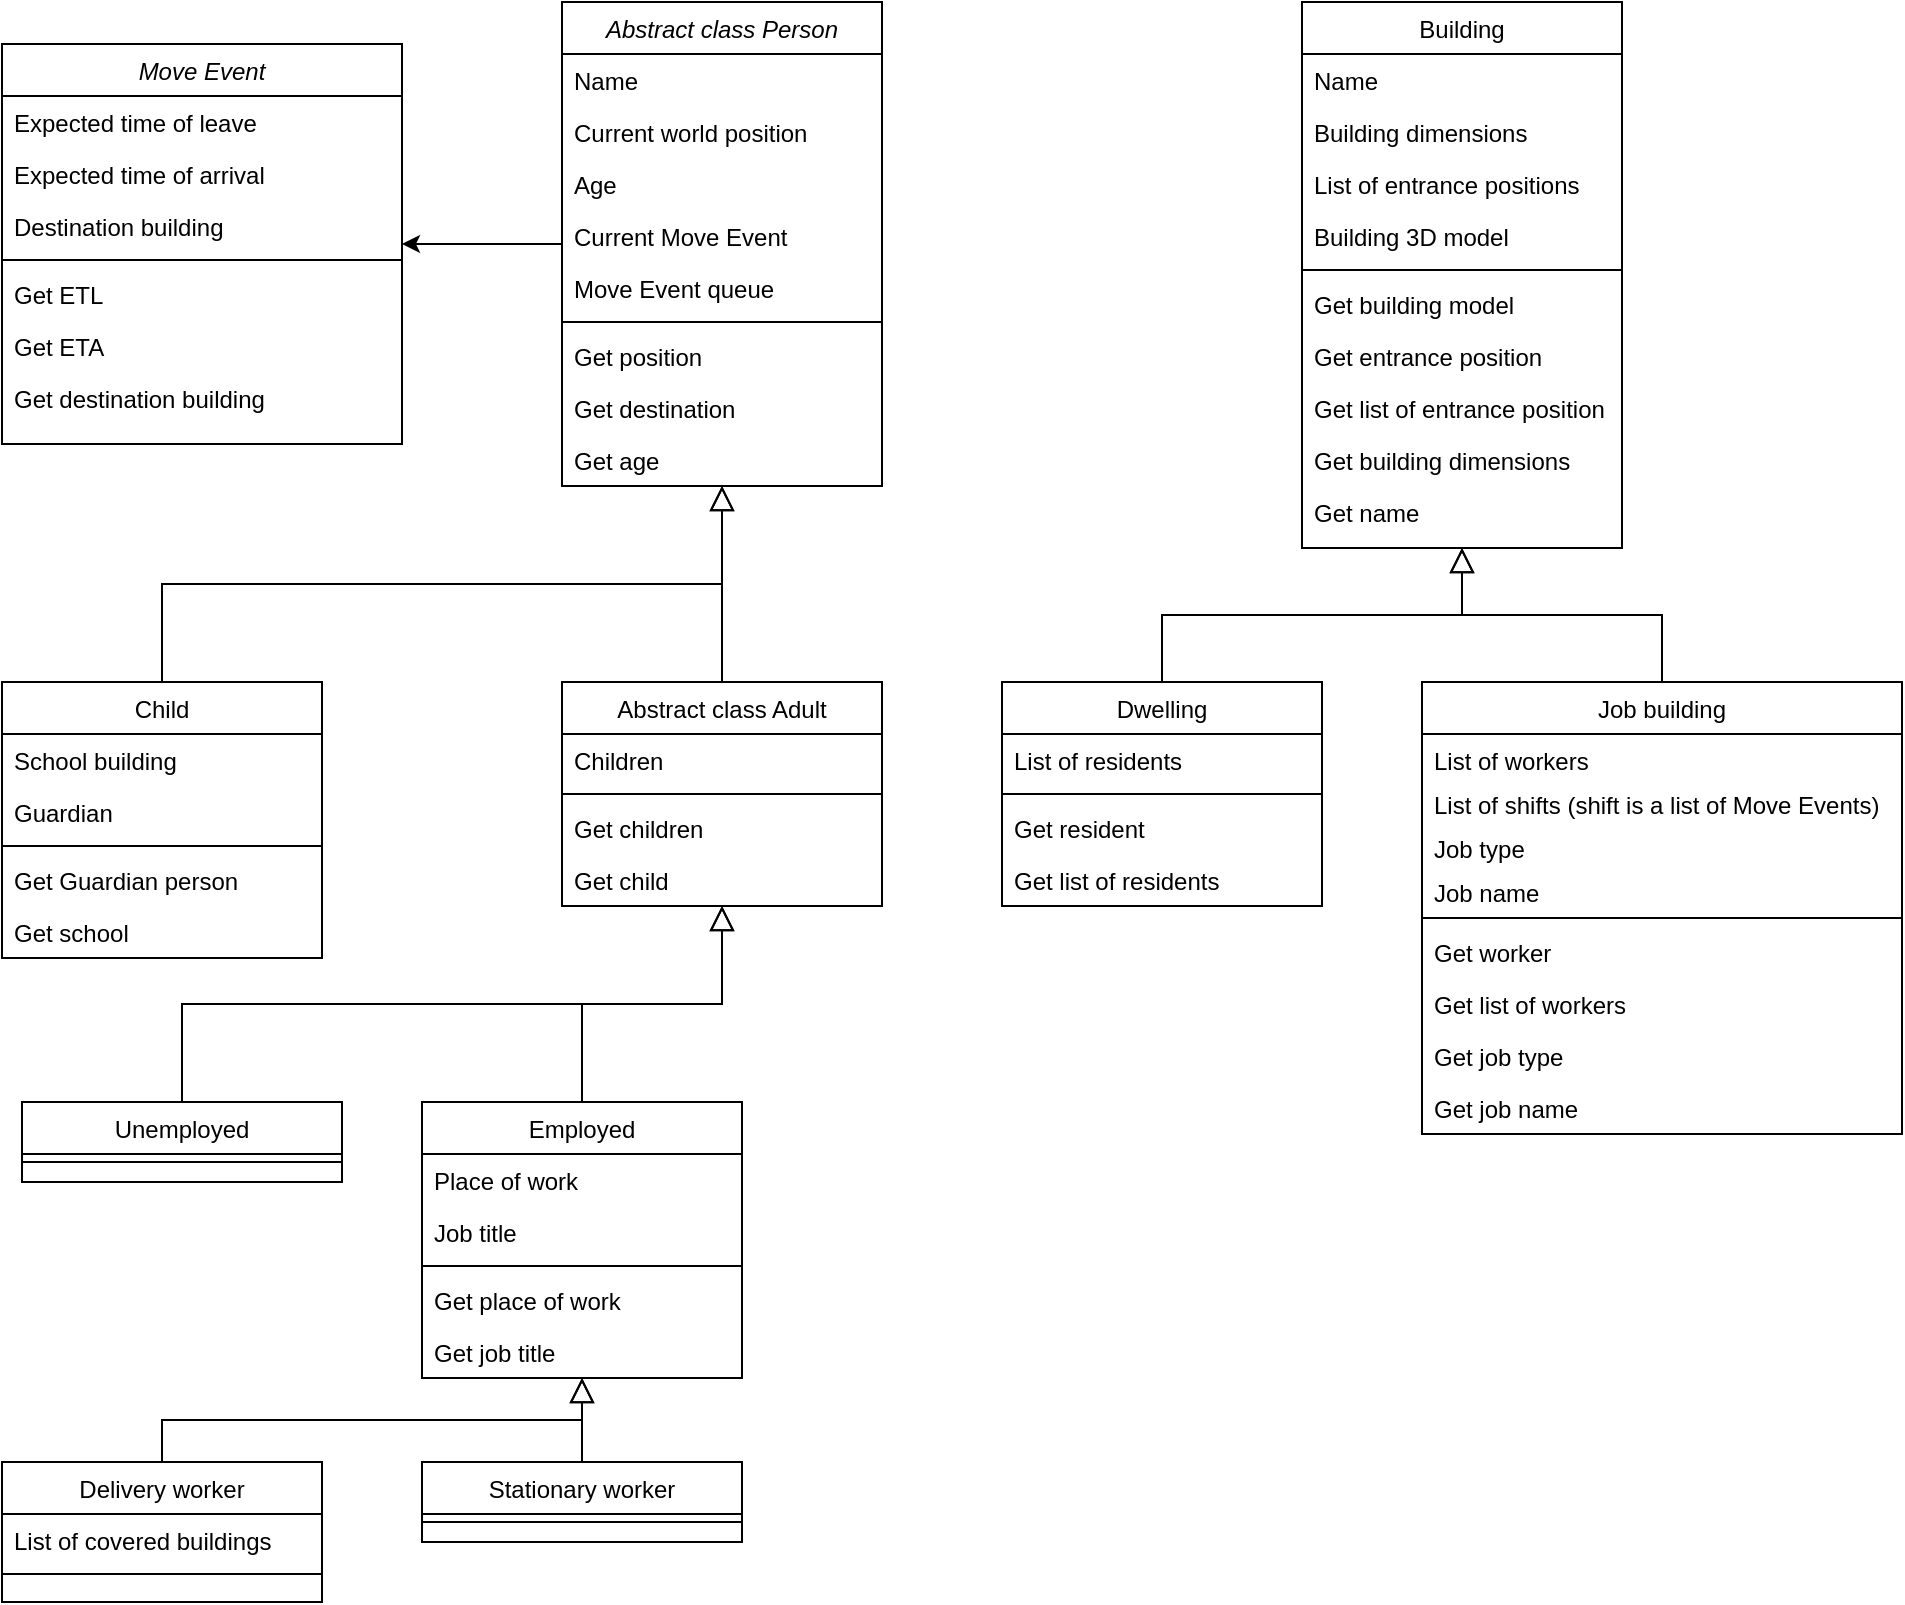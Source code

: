 <mxfile version="18.2.0" type="device"><diagram id="C5RBs43oDa-KdzZeNtuy" name="Page-1"><mxGraphModel dx="1813" dy="546" grid="1" gridSize="10" guides="1" tooltips="1" connect="1" arrows="1" fold="1" page="1" pageScale="1" pageWidth="827" pageHeight="1169" math="0" shadow="0"><root><mxCell id="WIyWlLk6GJQsqaUBKTNV-0"/><mxCell id="WIyWlLk6GJQsqaUBKTNV-1" parent="WIyWlLk6GJQsqaUBKTNV-0"/><mxCell id="vZBoz-uINq3Xw-LRMj6K-29" value="" style="edgeStyle=orthogonalEdgeStyle;rounded=0;orthogonalLoop=1;jettySize=auto;html=1;" edge="1" parent="WIyWlLk6GJQsqaUBKTNV-1" source="zkfFHV4jXpPFQw0GAbJ--0" target="vZBoz-uINq3Xw-LRMj6K-18"><mxGeometry relative="1" as="geometry"/></mxCell><mxCell id="zkfFHV4jXpPFQw0GAbJ--0" value="Abstract class Person" style="swimlane;fontStyle=2;align=center;verticalAlign=top;childLayout=stackLayout;horizontal=1;startSize=26;horizontalStack=0;resizeParent=1;resizeLast=0;collapsible=1;marginBottom=0;rounded=0;shadow=0;strokeWidth=1;" parent="WIyWlLk6GJQsqaUBKTNV-1" vertex="1"><mxGeometry x="220" y="180" width="160" height="242" as="geometry"><mxRectangle x="220" y="120" width="160" height="26" as="alternateBounds"/></mxGeometry></mxCell><mxCell id="zkfFHV4jXpPFQw0GAbJ--1" value="Name" style="text;align=left;verticalAlign=top;spacingLeft=4;spacingRight=4;overflow=hidden;rotatable=0;points=[[0,0.5],[1,0.5]];portConstraint=eastwest;" parent="zkfFHV4jXpPFQw0GAbJ--0" vertex="1"><mxGeometry y="26" width="160" height="26" as="geometry"/></mxCell><mxCell id="zkfFHV4jXpPFQw0GAbJ--2" value="Current world position" style="text;align=left;verticalAlign=top;spacingLeft=4;spacingRight=4;overflow=hidden;rotatable=0;points=[[0,0.5],[1,0.5]];portConstraint=eastwest;rounded=0;shadow=0;html=0;" parent="zkfFHV4jXpPFQw0GAbJ--0" vertex="1"><mxGeometry y="52" width="160" height="26" as="geometry"/></mxCell><mxCell id="zkfFHV4jXpPFQw0GAbJ--3" value="Age" style="text;align=left;verticalAlign=top;spacingLeft=4;spacingRight=4;overflow=hidden;rotatable=0;points=[[0,0.5],[1,0.5]];portConstraint=eastwest;rounded=0;shadow=0;html=0;" parent="zkfFHV4jXpPFQw0GAbJ--0" vertex="1"><mxGeometry y="78" width="160" height="26" as="geometry"/></mxCell><mxCell id="vZBoz-uINq3Xw-LRMj6K-7" value="Current Move Event" style="text;align=left;verticalAlign=top;spacingLeft=4;spacingRight=4;overflow=hidden;rotatable=0;points=[[0,0.5],[1,0.5]];portConstraint=eastwest;rounded=0;shadow=0;html=0;" vertex="1" parent="zkfFHV4jXpPFQw0GAbJ--0"><mxGeometry y="104" width="160" height="26" as="geometry"/></mxCell><mxCell id="vZBoz-uINq3Xw-LRMj6K-12" value="Move Event queue" style="text;align=left;verticalAlign=top;spacingLeft=4;spacingRight=4;overflow=hidden;rotatable=0;points=[[0,0.5],[1,0.5]];portConstraint=eastwest;rounded=0;shadow=0;html=0;" vertex="1" parent="zkfFHV4jXpPFQw0GAbJ--0"><mxGeometry y="130" width="160" height="26" as="geometry"/></mxCell><mxCell id="zkfFHV4jXpPFQw0GAbJ--4" value="" style="line;html=1;strokeWidth=1;align=left;verticalAlign=middle;spacingTop=-1;spacingLeft=3;spacingRight=3;rotatable=0;labelPosition=right;points=[];portConstraint=eastwest;" parent="zkfFHV4jXpPFQw0GAbJ--0" vertex="1"><mxGeometry y="156" width="160" height="8" as="geometry"/></mxCell><mxCell id="vZBoz-uINq3Xw-LRMj6K-14" value="Get position" style="text;align=left;verticalAlign=top;spacingLeft=4;spacingRight=4;overflow=hidden;rotatable=0;points=[[0,0.5],[1,0.5]];portConstraint=eastwest;rounded=0;shadow=0;html=0;" vertex="1" parent="zkfFHV4jXpPFQw0GAbJ--0"><mxGeometry y="164" width="160" height="26" as="geometry"/></mxCell><mxCell id="vZBoz-uINq3Xw-LRMj6K-15" value="Get destination" style="text;align=left;verticalAlign=top;spacingLeft=4;spacingRight=4;overflow=hidden;rotatable=0;points=[[0,0.5],[1,0.5]];portConstraint=eastwest;rounded=0;shadow=0;html=0;" vertex="1" parent="zkfFHV4jXpPFQw0GAbJ--0"><mxGeometry y="190" width="160" height="26" as="geometry"/></mxCell><mxCell id="vZBoz-uINq3Xw-LRMj6K-63" value="Get age" style="text;align=left;verticalAlign=top;spacingLeft=4;spacingRight=4;overflow=hidden;rotatable=0;points=[[0,0.5],[1,0.5]];portConstraint=eastwest;rounded=0;shadow=0;html=0;" vertex="1" parent="zkfFHV4jXpPFQw0GAbJ--0"><mxGeometry y="216" width="160" height="26" as="geometry"/></mxCell><mxCell id="zkfFHV4jXpPFQw0GAbJ--6" value="Child" style="swimlane;fontStyle=0;align=center;verticalAlign=top;childLayout=stackLayout;horizontal=1;startSize=26;horizontalStack=0;resizeParent=1;resizeLast=0;collapsible=1;marginBottom=0;rounded=0;shadow=0;strokeWidth=1;" parent="WIyWlLk6GJQsqaUBKTNV-1" vertex="1"><mxGeometry x="-60" y="520" width="160" height="138" as="geometry"><mxRectangle x="130" y="380" width="160" height="26" as="alternateBounds"/></mxGeometry></mxCell><mxCell id="zkfFHV4jXpPFQw0GAbJ--7" value="School building" style="text;align=left;verticalAlign=top;spacingLeft=4;spacingRight=4;overflow=hidden;rotatable=0;points=[[0,0.5],[1,0.5]];portConstraint=eastwest;" parent="zkfFHV4jXpPFQw0GAbJ--6" vertex="1"><mxGeometry y="26" width="160" height="26" as="geometry"/></mxCell><mxCell id="zkfFHV4jXpPFQw0GAbJ--8" value="Guardian" style="text;align=left;verticalAlign=top;spacingLeft=4;spacingRight=4;overflow=hidden;rotatable=0;points=[[0,0.5],[1,0.5]];portConstraint=eastwest;rounded=0;shadow=0;html=0;" parent="zkfFHV4jXpPFQw0GAbJ--6" vertex="1"><mxGeometry y="52" width="160" height="26" as="geometry"/></mxCell><mxCell id="zkfFHV4jXpPFQw0GAbJ--9" value="" style="line;html=1;strokeWidth=1;align=left;verticalAlign=middle;spacingTop=-1;spacingLeft=3;spacingRight=3;rotatable=0;labelPosition=right;points=[];portConstraint=eastwest;" parent="zkfFHV4jXpPFQw0GAbJ--6" vertex="1"><mxGeometry y="78" width="160" height="8" as="geometry"/></mxCell><mxCell id="zkfFHV4jXpPFQw0GAbJ--11" value="Get Guardian person" style="text;align=left;verticalAlign=top;spacingLeft=4;spacingRight=4;overflow=hidden;rotatable=0;points=[[0,0.5],[1,0.5]];portConstraint=eastwest;" parent="zkfFHV4jXpPFQw0GAbJ--6" vertex="1"><mxGeometry y="86" width="160" height="26" as="geometry"/></mxCell><mxCell id="vZBoz-uINq3Xw-LRMj6K-35" value="Get school" style="text;align=left;verticalAlign=top;spacingLeft=4;spacingRight=4;overflow=hidden;rotatable=0;points=[[0,0.5],[1,0.5]];portConstraint=eastwest;" vertex="1" parent="zkfFHV4jXpPFQw0GAbJ--6"><mxGeometry y="112" width="160" height="26" as="geometry"/></mxCell><mxCell id="zkfFHV4jXpPFQw0GAbJ--12" value="" style="endArrow=block;endSize=10;endFill=0;shadow=0;strokeWidth=1;rounded=0;edgeStyle=elbowEdgeStyle;elbow=vertical;" parent="WIyWlLk6GJQsqaUBKTNV-1" source="zkfFHV4jXpPFQw0GAbJ--6" target="zkfFHV4jXpPFQw0GAbJ--0" edge="1"><mxGeometry width="160" relative="1" as="geometry"><mxPoint x="200" y="203" as="sourcePoint"/><mxPoint x="200" y="203" as="targetPoint"/></mxGeometry></mxCell><mxCell id="zkfFHV4jXpPFQw0GAbJ--13" value="Abstract class Adult" style="swimlane;fontStyle=0;align=center;verticalAlign=top;childLayout=stackLayout;horizontal=1;startSize=26;horizontalStack=0;resizeParent=1;resizeLast=0;collapsible=1;marginBottom=0;rounded=0;shadow=0;strokeWidth=1;" parent="WIyWlLk6GJQsqaUBKTNV-1" vertex="1"><mxGeometry x="220" y="520" width="160" height="112" as="geometry"><mxRectangle x="340" y="380" width="170" height="26" as="alternateBounds"/></mxGeometry></mxCell><mxCell id="zkfFHV4jXpPFQw0GAbJ--14" value="Children" style="text;align=left;verticalAlign=top;spacingLeft=4;spacingRight=4;overflow=hidden;rotatable=0;points=[[0,0.5],[1,0.5]];portConstraint=eastwest;" parent="zkfFHV4jXpPFQw0GAbJ--13" vertex="1"><mxGeometry y="26" width="160" height="26" as="geometry"/></mxCell><mxCell id="zkfFHV4jXpPFQw0GAbJ--15" value="" style="line;html=1;strokeWidth=1;align=left;verticalAlign=middle;spacingTop=-1;spacingLeft=3;spacingRight=3;rotatable=0;labelPosition=right;points=[];portConstraint=eastwest;" parent="zkfFHV4jXpPFQw0GAbJ--13" vertex="1"><mxGeometry y="52" width="160" height="8" as="geometry"/></mxCell><mxCell id="vZBoz-uINq3Xw-LRMj6K-36" value="Get children" style="text;align=left;verticalAlign=top;spacingLeft=4;spacingRight=4;overflow=hidden;rotatable=0;points=[[0,0.5],[1,0.5]];portConstraint=eastwest;" vertex="1" parent="zkfFHV4jXpPFQw0GAbJ--13"><mxGeometry y="60" width="160" height="26" as="geometry"/></mxCell><mxCell id="vZBoz-uINq3Xw-LRMj6K-37" value="Get child" style="text;align=left;verticalAlign=top;spacingLeft=4;spacingRight=4;overflow=hidden;rotatable=0;points=[[0,0.5],[1,0.5]];portConstraint=eastwest;" vertex="1" parent="zkfFHV4jXpPFQw0GAbJ--13"><mxGeometry y="86" width="160" height="26" as="geometry"/></mxCell><mxCell id="zkfFHV4jXpPFQw0GAbJ--16" value="" style="endArrow=block;endSize=10;endFill=0;shadow=0;strokeWidth=1;rounded=0;edgeStyle=elbowEdgeStyle;elbow=vertical;" parent="WIyWlLk6GJQsqaUBKTNV-1" source="zkfFHV4jXpPFQw0GAbJ--13" target="zkfFHV4jXpPFQw0GAbJ--0" edge="1"><mxGeometry width="160" relative="1" as="geometry"><mxPoint x="210" y="373" as="sourcePoint"/><mxPoint x="310" y="271" as="targetPoint"/></mxGeometry></mxCell><mxCell id="vZBoz-uINq3Xw-LRMj6K-18" value="Move Event" style="swimlane;fontStyle=2;align=center;verticalAlign=top;childLayout=stackLayout;horizontal=1;startSize=26;horizontalStack=0;resizeParent=1;resizeLast=0;collapsible=1;marginBottom=0;rounded=0;shadow=0;strokeWidth=1;" vertex="1" parent="WIyWlLk6GJQsqaUBKTNV-1"><mxGeometry x="-60" y="201" width="200" height="200" as="geometry"><mxRectangle x="220" y="120" width="160" height="26" as="alternateBounds"/></mxGeometry></mxCell><mxCell id="vZBoz-uINq3Xw-LRMj6K-19" value="Expected time of leave" style="text;align=left;verticalAlign=top;spacingLeft=4;spacingRight=4;overflow=hidden;rotatable=0;points=[[0,0.5],[1,0.5]];portConstraint=eastwest;" vertex="1" parent="vZBoz-uINq3Xw-LRMj6K-18"><mxGeometry y="26" width="200" height="26" as="geometry"/></mxCell><mxCell id="vZBoz-uINq3Xw-LRMj6K-20" value="Expected time of arrival" style="text;align=left;verticalAlign=top;spacingLeft=4;spacingRight=4;overflow=hidden;rotatable=0;points=[[0,0.5],[1,0.5]];portConstraint=eastwest;rounded=0;shadow=0;html=0;" vertex="1" parent="vZBoz-uINq3Xw-LRMj6K-18"><mxGeometry y="52" width="200" height="26" as="geometry"/></mxCell><mxCell id="vZBoz-uINq3Xw-LRMj6K-30" value="Destination building" style="text;align=left;verticalAlign=top;spacingLeft=4;spacingRight=4;overflow=hidden;rotatable=0;points=[[0,0.5],[1,0.5]];portConstraint=eastwest;rounded=0;shadow=0;html=0;" vertex="1" parent="vZBoz-uINq3Xw-LRMj6K-18"><mxGeometry y="78" width="200" height="26" as="geometry"/></mxCell><mxCell id="vZBoz-uINq3Xw-LRMj6K-25" value="" style="line;html=1;strokeWidth=1;align=left;verticalAlign=middle;spacingTop=-1;spacingLeft=3;spacingRight=3;rotatable=0;labelPosition=right;points=[];portConstraint=eastwest;" vertex="1" parent="vZBoz-uINq3Xw-LRMj6K-18"><mxGeometry y="104" width="200" height="8" as="geometry"/></mxCell><mxCell id="vZBoz-uINq3Xw-LRMj6K-26" value="Get ETL" style="text;align=left;verticalAlign=top;spacingLeft=4;spacingRight=4;overflow=hidden;rotatable=0;points=[[0,0.5],[1,0.5]];portConstraint=eastwest;rounded=0;shadow=0;html=0;" vertex="1" parent="vZBoz-uINq3Xw-LRMj6K-18"><mxGeometry y="112" width="200" height="26" as="geometry"/></mxCell><mxCell id="vZBoz-uINq3Xw-LRMj6K-27" value="Get ETA" style="text;align=left;verticalAlign=top;spacingLeft=4;spacingRight=4;overflow=hidden;rotatable=0;points=[[0,0.5],[1,0.5]];portConstraint=eastwest;rounded=0;shadow=0;html=0;" vertex="1" parent="vZBoz-uINq3Xw-LRMj6K-18"><mxGeometry y="138" width="200" height="26" as="geometry"/></mxCell><mxCell id="vZBoz-uINq3Xw-LRMj6K-28" value="Get destination building" style="text;align=left;verticalAlign=top;spacingLeft=4;spacingRight=4;overflow=hidden;rotatable=0;points=[[0,0.5],[1,0.5]];portConstraint=eastwest;rounded=0;shadow=0;html=0;" vertex="1" parent="vZBoz-uINq3Xw-LRMj6K-18"><mxGeometry y="164" width="200" height="26" as="geometry"/></mxCell><mxCell id="vZBoz-uINq3Xw-LRMj6K-56" style="edgeStyle=orthogonalEdgeStyle;rounded=0;orthogonalLoop=1;jettySize=auto;html=1;exitX=0.5;exitY=0;exitDx=0;exitDy=0;endArrow=block;endFill=0;endSize=10;" edge="1" parent="WIyWlLk6GJQsqaUBKTNV-1" source="vZBoz-uINq3Xw-LRMj6K-51" target="zkfFHV4jXpPFQw0GAbJ--13"><mxGeometry relative="1" as="geometry"/></mxCell><mxCell id="vZBoz-uINq3Xw-LRMj6K-51" value="Unemployed" style="swimlane;fontStyle=0;align=center;verticalAlign=top;childLayout=stackLayout;horizontal=1;startSize=26;horizontalStack=0;resizeParent=1;resizeLast=0;collapsible=1;marginBottom=0;rounded=0;shadow=0;strokeWidth=1;" vertex="1" parent="WIyWlLk6GJQsqaUBKTNV-1"><mxGeometry x="-50" y="730" width="160" height="40" as="geometry"><mxRectangle x="340" y="380" width="170" height="26" as="alternateBounds"/></mxGeometry></mxCell><mxCell id="vZBoz-uINq3Xw-LRMj6K-53" value="" style="line;html=1;strokeWidth=1;align=left;verticalAlign=middle;spacingTop=-1;spacingLeft=3;spacingRight=3;rotatable=0;labelPosition=right;points=[];portConstraint=eastwest;" vertex="1" parent="vZBoz-uINq3Xw-LRMj6K-51"><mxGeometry y="26" width="160" height="8" as="geometry"/></mxCell><mxCell id="vZBoz-uINq3Xw-LRMj6K-69" style="edgeStyle=orthogonalEdgeStyle;rounded=0;orthogonalLoop=1;jettySize=auto;html=1;exitX=0.5;exitY=0;exitDx=0;exitDy=0;endArrow=block;endFill=0;endSize=10;" edge="1" parent="WIyWlLk6GJQsqaUBKTNV-1" source="vZBoz-uINq3Xw-LRMj6K-64" target="zkfFHV4jXpPFQw0GAbJ--13"><mxGeometry relative="1" as="geometry"/></mxCell><mxCell id="vZBoz-uINq3Xw-LRMj6K-64" value="Employed" style="swimlane;fontStyle=0;align=center;verticalAlign=top;childLayout=stackLayout;horizontal=1;startSize=26;horizontalStack=0;resizeParent=1;resizeLast=0;collapsible=1;marginBottom=0;rounded=0;shadow=0;strokeWidth=1;" vertex="1" parent="WIyWlLk6GJQsqaUBKTNV-1"><mxGeometry x="150" y="730" width="160" height="138" as="geometry"><mxRectangle x="340" y="380" width="170" height="26" as="alternateBounds"/></mxGeometry></mxCell><mxCell id="vZBoz-uINq3Xw-LRMj6K-65" value="Place of work" style="text;align=left;verticalAlign=top;spacingLeft=4;spacingRight=4;overflow=hidden;rotatable=0;points=[[0,0.5],[1,0.5]];portConstraint=eastwest;" vertex="1" parent="vZBoz-uINq3Xw-LRMj6K-64"><mxGeometry y="26" width="160" height="26" as="geometry"/></mxCell><mxCell id="vZBoz-uINq3Xw-LRMj6K-86" value="Job title" style="text;align=left;verticalAlign=top;spacingLeft=4;spacingRight=4;overflow=hidden;rotatable=0;points=[[0,0.5],[1,0.5]];portConstraint=eastwest;" vertex="1" parent="vZBoz-uINq3Xw-LRMj6K-64"><mxGeometry y="52" width="160" height="26" as="geometry"/></mxCell><mxCell id="vZBoz-uINq3Xw-LRMj6K-66" value="" style="line;html=1;strokeWidth=1;align=left;verticalAlign=middle;spacingTop=-1;spacingLeft=3;spacingRight=3;rotatable=0;labelPosition=right;points=[];portConstraint=eastwest;" vertex="1" parent="vZBoz-uINq3Xw-LRMj6K-64"><mxGeometry y="78" width="160" height="8" as="geometry"/></mxCell><mxCell id="vZBoz-uINq3Xw-LRMj6K-67" value="Get place of work" style="text;align=left;verticalAlign=top;spacingLeft=4;spacingRight=4;overflow=hidden;rotatable=0;points=[[0,0.5],[1,0.5]];portConstraint=eastwest;" vertex="1" parent="vZBoz-uINq3Xw-LRMj6K-64"><mxGeometry y="86" width="160" height="26" as="geometry"/></mxCell><mxCell id="vZBoz-uINq3Xw-LRMj6K-87" value="Get job title" style="text;align=left;verticalAlign=top;spacingLeft=4;spacingRight=4;overflow=hidden;rotatable=0;points=[[0,0.5],[1,0.5]];portConstraint=eastwest;" vertex="1" parent="vZBoz-uINq3Xw-LRMj6K-64"><mxGeometry y="112" width="160" height="26" as="geometry"/></mxCell><mxCell id="vZBoz-uINq3Xw-LRMj6K-76" style="edgeStyle=orthogonalEdgeStyle;rounded=0;orthogonalLoop=1;jettySize=auto;html=1;exitX=0.5;exitY=0;exitDx=0;exitDy=0;endArrow=block;endFill=0;endSize=10;" edge="1" parent="WIyWlLk6GJQsqaUBKTNV-1" source="vZBoz-uINq3Xw-LRMj6K-70" target="vZBoz-uINq3Xw-LRMj6K-64"><mxGeometry relative="1" as="geometry"/></mxCell><mxCell id="vZBoz-uINq3Xw-LRMj6K-70" value="Stationary worker" style="swimlane;fontStyle=0;align=center;verticalAlign=top;childLayout=stackLayout;horizontal=1;startSize=26;horizontalStack=0;resizeParent=1;resizeLast=0;collapsible=1;marginBottom=0;rounded=0;shadow=0;strokeWidth=1;" vertex="1" parent="WIyWlLk6GJQsqaUBKTNV-1"><mxGeometry x="150" y="910" width="160" height="40" as="geometry"><mxRectangle x="340" y="380" width="170" height="26" as="alternateBounds"/></mxGeometry></mxCell><mxCell id="vZBoz-uINq3Xw-LRMj6K-72" value="" style="line;html=1;strokeWidth=1;align=left;verticalAlign=middle;spacingTop=-1;spacingLeft=3;spacingRight=3;rotatable=0;labelPosition=right;points=[];portConstraint=eastwest;" vertex="1" parent="vZBoz-uINq3Xw-LRMj6K-70"><mxGeometry y="26" width="160" height="8" as="geometry"/></mxCell><mxCell id="vZBoz-uINq3Xw-LRMj6K-79" style="edgeStyle=orthogonalEdgeStyle;rounded=0;orthogonalLoop=1;jettySize=auto;html=1;exitX=0.5;exitY=0;exitDx=0;exitDy=0;endArrow=block;endFill=0;endSize=10;" edge="1" parent="WIyWlLk6GJQsqaUBKTNV-1" source="vZBoz-uINq3Xw-LRMj6K-77" target="vZBoz-uINq3Xw-LRMj6K-64"><mxGeometry relative="1" as="geometry"/></mxCell><mxCell id="vZBoz-uINq3Xw-LRMj6K-77" value="Delivery worker" style="swimlane;fontStyle=0;align=center;verticalAlign=top;childLayout=stackLayout;horizontal=1;startSize=26;horizontalStack=0;resizeParent=1;resizeLast=0;collapsible=1;marginBottom=0;rounded=0;shadow=0;strokeWidth=1;" vertex="1" parent="WIyWlLk6GJQsqaUBKTNV-1"><mxGeometry x="-60" y="910" width="160" height="70" as="geometry"><mxRectangle x="340" y="380" width="170" height="26" as="alternateBounds"/></mxGeometry></mxCell><mxCell id="vZBoz-uINq3Xw-LRMj6K-81" value="List of covered buildings" style="text;align=left;verticalAlign=top;spacingLeft=4;spacingRight=4;overflow=hidden;rotatable=0;points=[[0,0.5],[1,0.5]];portConstraint=eastwest;" vertex="1" parent="vZBoz-uINq3Xw-LRMj6K-77"><mxGeometry y="26" width="160" height="26" as="geometry"/></mxCell><mxCell id="vZBoz-uINq3Xw-LRMj6K-78" value="" style="line;html=1;strokeWidth=1;align=left;verticalAlign=middle;spacingTop=-1;spacingLeft=3;spacingRight=3;rotatable=0;labelPosition=right;points=[];portConstraint=eastwest;" vertex="1" parent="vZBoz-uINq3Xw-LRMj6K-77"><mxGeometry y="52" width="160" height="8" as="geometry"/></mxCell><mxCell id="vZBoz-uINq3Xw-LRMj6K-90" value="Building" style="swimlane;fontStyle=0;align=center;verticalAlign=top;childLayout=stackLayout;horizontal=1;startSize=26;horizontalStack=0;resizeParent=1;resizeLast=0;collapsible=1;marginBottom=0;rounded=0;shadow=0;strokeWidth=1;" vertex="1" parent="WIyWlLk6GJQsqaUBKTNV-1"><mxGeometry x="590" y="180" width="160" height="273" as="geometry"><mxRectangle x="220" y="120" width="160" height="26" as="alternateBounds"/></mxGeometry></mxCell><mxCell id="vZBoz-uINq3Xw-LRMj6K-91" value="Name" style="text;align=left;verticalAlign=top;spacingLeft=4;spacingRight=4;overflow=hidden;rotatable=0;points=[[0,0.5],[1,0.5]];portConstraint=eastwest;" vertex="1" parent="vZBoz-uINq3Xw-LRMj6K-90"><mxGeometry y="26" width="160" height="26" as="geometry"/></mxCell><mxCell id="vZBoz-uINq3Xw-LRMj6K-92" value="Building dimensions" style="text;align=left;verticalAlign=top;spacingLeft=4;spacingRight=4;overflow=hidden;rotatable=0;points=[[0,0.5],[1,0.5]];portConstraint=eastwest;rounded=0;shadow=0;html=0;" vertex="1" parent="vZBoz-uINq3Xw-LRMj6K-90"><mxGeometry y="52" width="160" height="26" as="geometry"/></mxCell><mxCell id="vZBoz-uINq3Xw-LRMj6K-93" value="List of entrance positions" style="text;align=left;verticalAlign=top;spacingLeft=4;spacingRight=4;overflow=hidden;rotatable=0;points=[[0,0.5],[1,0.5]];portConstraint=eastwest;rounded=0;shadow=0;html=0;" vertex="1" parent="vZBoz-uINq3Xw-LRMj6K-90"><mxGeometry y="78" width="160" height="26" as="geometry"/></mxCell><mxCell id="vZBoz-uINq3Xw-LRMj6K-104" value="Building 3D model" style="text;align=left;verticalAlign=top;spacingLeft=4;spacingRight=4;overflow=hidden;rotatable=0;points=[[0,0.5],[1,0.5]];portConstraint=eastwest;rounded=0;shadow=0;html=0;" vertex="1" parent="vZBoz-uINq3Xw-LRMj6K-90"><mxGeometry y="104" width="160" height="26" as="geometry"/></mxCell><mxCell id="vZBoz-uINq3Xw-LRMj6K-98" value="" style="line;html=1;strokeWidth=1;align=left;verticalAlign=middle;spacingTop=-1;spacingLeft=3;spacingRight=3;rotatable=0;labelPosition=right;points=[];portConstraint=eastwest;" vertex="1" parent="vZBoz-uINq3Xw-LRMj6K-90"><mxGeometry y="130" width="160" height="8" as="geometry"/></mxCell><mxCell id="vZBoz-uINq3Xw-LRMj6K-99" value="Get building model" style="text;align=left;verticalAlign=top;spacingLeft=4;spacingRight=4;overflow=hidden;rotatable=0;points=[[0,0.5],[1,0.5]];portConstraint=eastwest;rounded=0;shadow=0;html=0;" vertex="1" parent="vZBoz-uINq3Xw-LRMj6K-90"><mxGeometry y="138" width="160" height="26" as="geometry"/></mxCell><mxCell id="vZBoz-uINq3Xw-LRMj6K-100" value="Get entrance position" style="text;align=left;verticalAlign=top;spacingLeft=4;spacingRight=4;overflow=hidden;rotatable=0;points=[[0,0.5],[1,0.5]];portConstraint=eastwest;rounded=0;shadow=0;html=0;" vertex="1" parent="vZBoz-uINq3Xw-LRMj6K-90"><mxGeometry y="164" width="160" height="26" as="geometry"/></mxCell><mxCell id="vZBoz-uINq3Xw-LRMj6K-101" value="Get list of entrance position" style="text;align=left;verticalAlign=top;spacingLeft=4;spacingRight=4;overflow=hidden;rotatable=0;points=[[0,0.5],[1,0.5]];portConstraint=eastwest;rounded=0;shadow=0;html=0;" vertex="1" parent="vZBoz-uINq3Xw-LRMj6K-90"><mxGeometry y="190" width="160" height="26" as="geometry"/></mxCell><mxCell id="vZBoz-uINq3Xw-LRMj6K-102" value="Get building dimensions" style="text;align=left;verticalAlign=top;spacingLeft=4;spacingRight=4;overflow=hidden;rotatable=0;points=[[0,0.5],[1,0.5]];portConstraint=eastwest;rounded=0;shadow=0;html=0;" vertex="1" parent="vZBoz-uINq3Xw-LRMj6K-90"><mxGeometry y="216" width="160" height="26" as="geometry"/></mxCell><mxCell id="vZBoz-uINq3Xw-LRMj6K-103" value="Get name" style="text;align=left;verticalAlign=top;spacingLeft=4;spacingRight=4;overflow=hidden;rotatable=0;points=[[0,0.5],[1,0.5]];portConstraint=eastwest;rounded=0;shadow=0;html=0;" vertex="1" parent="vZBoz-uINq3Xw-LRMj6K-90"><mxGeometry y="242" width="160" height="26" as="geometry"/></mxCell><mxCell id="vZBoz-uINq3Xw-LRMj6K-110" style="edgeStyle=orthogonalEdgeStyle;rounded=0;orthogonalLoop=1;jettySize=auto;html=1;exitX=0.5;exitY=0;exitDx=0;exitDy=0;endArrow=block;endFill=0;endSize=10;" edge="1" parent="WIyWlLk6GJQsqaUBKTNV-1" source="vZBoz-uINq3Xw-LRMj6K-105" target="vZBoz-uINq3Xw-LRMj6K-90"><mxGeometry relative="1" as="geometry"/></mxCell><mxCell id="vZBoz-uINq3Xw-LRMj6K-105" value="Dwelling" style="swimlane;fontStyle=0;align=center;verticalAlign=top;childLayout=stackLayout;horizontal=1;startSize=26;horizontalStack=0;resizeParent=1;resizeLast=0;collapsible=1;marginBottom=0;rounded=0;shadow=0;strokeWidth=1;" vertex="1" parent="WIyWlLk6GJQsqaUBKTNV-1"><mxGeometry x="440" y="520" width="160" height="112" as="geometry"><mxRectangle x="340" y="380" width="170" height="26" as="alternateBounds"/></mxGeometry></mxCell><mxCell id="vZBoz-uINq3Xw-LRMj6K-106" value="List of residents" style="text;align=left;verticalAlign=top;spacingLeft=4;spacingRight=4;overflow=hidden;rotatable=0;points=[[0,0.5],[1,0.5]];portConstraint=eastwest;" vertex="1" parent="vZBoz-uINq3Xw-LRMj6K-105"><mxGeometry y="26" width="160" height="26" as="geometry"/></mxCell><mxCell id="vZBoz-uINq3Xw-LRMj6K-107" value="" style="line;html=1;strokeWidth=1;align=left;verticalAlign=middle;spacingTop=-1;spacingLeft=3;spacingRight=3;rotatable=0;labelPosition=right;points=[];portConstraint=eastwest;" vertex="1" parent="vZBoz-uINq3Xw-LRMj6K-105"><mxGeometry y="52" width="160" height="8" as="geometry"/></mxCell><mxCell id="vZBoz-uINq3Xw-LRMj6K-108" value="Get resident" style="text;align=left;verticalAlign=top;spacingLeft=4;spacingRight=4;overflow=hidden;rotatable=0;points=[[0,0.5],[1,0.5]];portConstraint=eastwest;" vertex="1" parent="vZBoz-uINq3Xw-LRMj6K-105"><mxGeometry y="60" width="160" height="26" as="geometry"/></mxCell><mxCell id="vZBoz-uINq3Xw-LRMj6K-109" value="Get list of residents" style="text;align=left;verticalAlign=top;spacingLeft=4;spacingRight=4;overflow=hidden;rotatable=0;points=[[0,0.5],[1,0.5]];portConstraint=eastwest;" vertex="1" parent="vZBoz-uINq3Xw-LRMj6K-105"><mxGeometry y="86" width="160" height="26" as="geometry"/></mxCell><mxCell id="vZBoz-uINq3Xw-LRMj6K-116" style="edgeStyle=orthogonalEdgeStyle;rounded=0;orthogonalLoop=1;jettySize=auto;html=1;exitX=0.5;exitY=0;exitDx=0;exitDy=0;endArrow=block;endFill=0;endSize=10;" edge="1" parent="WIyWlLk6GJQsqaUBKTNV-1" source="vZBoz-uINq3Xw-LRMj6K-111" target="vZBoz-uINq3Xw-LRMj6K-90"><mxGeometry relative="1" as="geometry"/></mxCell><mxCell id="vZBoz-uINq3Xw-LRMj6K-111" value="Job building" style="swimlane;fontStyle=0;align=center;verticalAlign=top;childLayout=stackLayout;horizontal=1;startSize=26;horizontalStack=0;resizeParent=1;resizeLast=0;collapsible=1;marginBottom=0;rounded=0;shadow=0;strokeWidth=1;" vertex="1" parent="WIyWlLk6GJQsqaUBKTNV-1"><mxGeometry x="650" y="520" width="240" height="226" as="geometry"><mxRectangle x="340" y="380" width="170" height="26" as="alternateBounds"/></mxGeometry></mxCell><mxCell id="vZBoz-uINq3Xw-LRMj6K-117" value="List of workers" style="text;align=left;verticalAlign=top;spacingLeft=4;spacingRight=4;overflow=hidden;rotatable=0;points=[[0,0.5],[1,0.5]];portConstraint=eastwest;" vertex="1" parent="vZBoz-uINq3Xw-LRMj6K-111"><mxGeometry y="26" width="240" height="22" as="geometry"/></mxCell><mxCell id="vZBoz-uINq3Xw-LRMj6K-112" value="List of shifts (shift is a list of Move Events)" style="text;align=left;verticalAlign=top;spacingLeft=4;spacingRight=4;overflow=hidden;rotatable=0;points=[[0,0.5],[1,0.5]];portConstraint=eastwest;" vertex="1" parent="vZBoz-uINq3Xw-LRMj6K-111"><mxGeometry y="48" width="240" height="22" as="geometry"/></mxCell><mxCell id="vZBoz-uINq3Xw-LRMj6K-118" value="Job type" style="text;align=left;verticalAlign=top;spacingLeft=4;spacingRight=4;overflow=hidden;rotatable=0;points=[[0,0.5],[1,0.5]];portConstraint=eastwest;" vertex="1" parent="vZBoz-uINq3Xw-LRMj6K-111"><mxGeometry y="70" width="240" height="22" as="geometry"/></mxCell><mxCell id="vZBoz-uINq3Xw-LRMj6K-119" value="Job name" style="text;align=left;verticalAlign=top;spacingLeft=4;spacingRight=4;overflow=hidden;rotatable=0;points=[[0,0.5],[1,0.5]];portConstraint=eastwest;" vertex="1" parent="vZBoz-uINq3Xw-LRMj6K-111"><mxGeometry y="92" width="240" height="22" as="geometry"/></mxCell><mxCell id="vZBoz-uINq3Xw-LRMj6K-113" value="" style="line;html=1;strokeWidth=1;align=left;verticalAlign=middle;spacingTop=-1;spacingLeft=3;spacingRight=3;rotatable=0;labelPosition=right;points=[];portConstraint=eastwest;" vertex="1" parent="vZBoz-uINq3Xw-LRMj6K-111"><mxGeometry y="114" width="240" height="8" as="geometry"/></mxCell><mxCell id="vZBoz-uINq3Xw-LRMj6K-114" value="Get worker" style="text;align=left;verticalAlign=top;spacingLeft=4;spacingRight=4;overflow=hidden;rotatable=0;points=[[0,0.5],[1,0.5]];portConstraint=eastwest;" vertex="1" parent="vZBoz-uINq3Xw-LRMj6K-111"><mxGeometry y="122" width="240" height="26" as="geometry"/></mxCell><mxCell id="vZBoz-uINq3Xw-LRMj6K-115" value="Get list of workers" style="text;align=left;verticalAlign=top;spacingLeft=4;spacingRight=4;overflow=hidden;rotatable=0;points=[[0,0.5],[1,0.5]];portConstraint=eastwest;" vertex="1" parent="vZBoz-uINq3Xw-LRMj6K-111"><mxGeometry y="148" width="240" height="26" as="geometry"/></mxCell><mxCell id="vZBoz-uINq3Xw-LRMj6K-120" value="Get job type" style="text;align=left;verticalAlign=top;spacingLeft=4;spacingRight=4;overflow=hidden;rotatable=0;points=[[0,0.5],[1,0.5]];portConstraint=eastwest;" vertex="1" parent="vZBoz-uINq3Xw-LRMj6K-111"><mxGeometry y="174" width="240" height="26" as="geometry"/></mxCell><mxCell id="vZBoz-uINq3Xw-LRMj6K-121" value="Get job name" style="text;align=left;verticalAlign=top;spacingLeft=4;spacingRight=4;overflow=hidden;rotatable=0;points=[[0,0.5],[1,0.5]];portConstraint=eastwest;" vertex="1" parent="vZBoz-uINq3Xw-LRMj6K-111"><mxGeometry y="200" width="240" height="26" as="geometry"/></mxCell></root></mxGraphModel></diagram></mxfile>